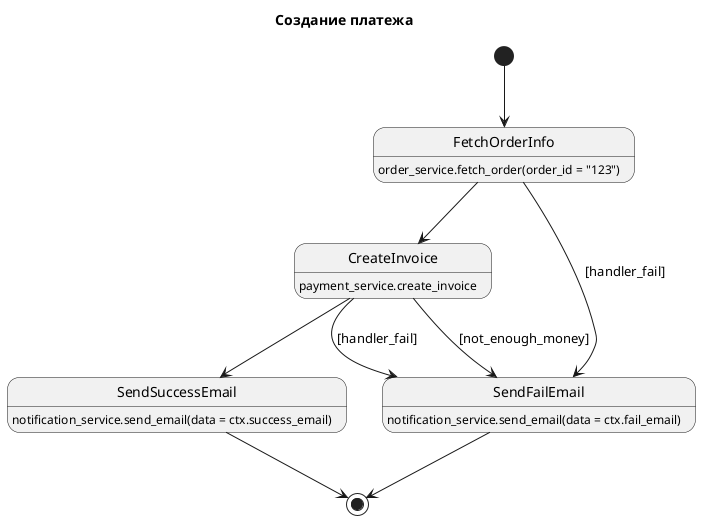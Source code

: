@startuml

!$name = "test_scenario_3"
!$version = "1.0"

hide empty description

title Создание платежа

state FetchOrderInfo: order_service.fetch_order(order_id = "123")
state CreateInvoice: payment_service.create_invoice
state SendSuccessEmail: notification_service.send_email(data = ctx.success_email)
state SendFailEmail: notification_service.send_email(data = ctx.fail_email)

[*] --> FetchOrderInfo
FetchOrderInfo --> CreateInvoice
FetchOrderInfo --> SendFailEmail: [handler_fail]

CreateInvoice --> SendSuccessEmail
CreateInvoice --> SendFailEmail: [handler_fail]
CreateInvoice --> SendFailEmail: [not_enough_money]

SendSuccessEmail --> [*]
SendFailEmail --> [*]

@enduml